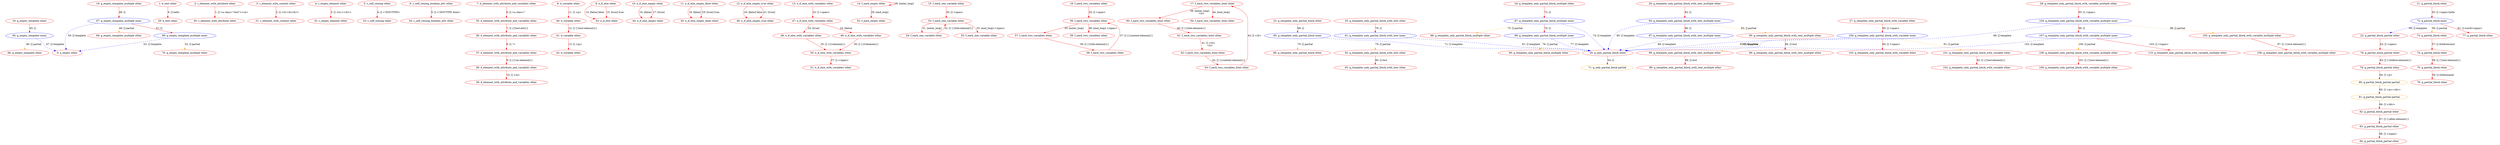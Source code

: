 digraph {
    0 [ label = "0: a_empty other" color = red]
    1 [ label = "1: b_text other" color = red]
    2 [ label = "2: c_element_with_attribute other" color = red]
    3 [ label = "3: c_element_with_content other" color = red]
    4 [ label = "4: c_empty_element other" color = red]
    5 [ label = "5: c_self_closing other" color = red]
    6 [ label = "6: c_self_closing_boolean_attr other" color = red]
    7 [ label = "7: d_element_with_attribute_and_variables other" color = red]
    8 [ label = "8: d_variable other" color = red]
    9 [ label = "9: e_if_else other" color = red]
    10 [ label = "10: e_if_else_empty other" color = red]
    11 [ label = "11: e_if_else_empty_false other" color = red]
    12 [ label = "12: e_if_else_empty_true other" color = red]
    13 [ label = "13: e_if_else_with_variables other" color = red]
    14 [ label = "14: f_each_empty other" color = red]
    15 [ label = "15: f_each_one_variable other" color = red]
    16 [ label = "16: f_each_two_variables other" color = red]
    17 [ label = "17: f_each_two_variables_html other" color = red]
    18 [ label = "18: g_empty_template other" color = red]
    19 [ label = "19: g_empty_template_multiple other" color = red]
    20 [ label = "20: g_only_partial_block other" color = red]
    21 [ label = "21: g_partial_block other" color = red]
    22 [ label = "22: g_partial_block_partial other" color = red]
    23 [ label = "23: g_template_only_partial_block other" color = red]
    24 [ label = "24: g_template_only_partial_block_multiple other" color = red]
    25 [ label = "25: g_template_only_partial_block_with_text other" color = red]
    26 [ label = "26: g_template_only_partial_block_with_text_multiple other" color = red]
    27 [ label = "27: g_template_only_partial_block_with_variable other" color = red]
    28 [ label = "28: g_template_only_partial_block_with_variable_multiple other" color = red]
    29 [ label = "29: b_text other" color = red]
    30 [ label = "30: c_element_with_attribute other" color = red]
    31 [ label = "31: c_element_with_content other" color = red]
    32 [ label = "32: c_empty_element other" color = red]
    33 [ label = "33: c_self_closing other" color = red]
    34 [ label = "34: c_self_closing_boolean_attr other" color = red]
    35 [ label = "35: d_element_with_attribute_and_variables other" color = red]
    36 [ label = "36: d_element_with_attribute_and_variables other" color = red]
    37 [ label = "37: d_element_with_attribute_and_variables other" color = red]
    38 [ label = "38: d_element_with_attribute_and_variables other" color = red]
    39 [ label = "39: d_element_with_attribute_and_variables other" color = red]
    40 [ label = "40: d_variable other" color = red]
    41 [ label = "41: d_variable other" color = red]
    42 [ label = "42: d_variable other" color = red]
    43 [ label = "43: e_if_else other" color = red]
    44 [ label = "44: e_if_else_empty other" color = red]
    45 [ label = "45: e_if_else_empty_false other" color = red]
    46 [ label = "46: e_if_else_empty_true other" color = red]
    47 [ label = "47: e_if_else_with_variables other" color = red]
    48 [ label = "48: e_if_else_with_variables other" color = red]
    49 [ label = "49: e_if_else_with_variables other" color = red]
    50 [ label = "50: e_if_else_with_variables other" color = red]
    51 [ label = "51: e_if_else_with_variables other" color = red]
    52 [ label = "52: f_each_empty other" color = red]
    53 [ label = "53: f_each_one_variable other" color = red]
    54 [ label = "54: f_each_one_variable other" color = red]
    55 [ label = "55: f_each_one_variable other" color = red]
    56 [ label = "56: f_each_two_variables other" color = red]
    57 [ label = "57: f_each_two_variables other" color = red]
    58 [ label = "58: f_each_two_variables other" color = red]
    59 [ label = "59: f_each_two_variables other" color = red]
    60 [ label = "60: f_each_two_variables_html other" color = red]
    61 [ label = "61: f_each_two_variables_html other" color = red]
    62 [ label = "62: f_each_two_variables_html other" color = red]
    63 [ label = "63: f_each_two_variables_html other" color = red]
    64 [ label = "64: f_each_two_variables_html other" color = red]
    65 [ label = "65: g_empty_template inner" color = blue]
    66 [ label = "66: g_empty_template other" color = red]
    67 [ label = "67: g_empty_template_multiple inner" color = blue]
    68 [ label = "68: g_empty_template_multiple other" color = red]
    69 [ label = "69: g_empty_template_multiple inner" color = blue]
    70 [ label = "70: g_empty_template_multiple other" color = red]
    71 [ label = "71: g_only_partial_block partial" color = orange]
    72 [ label = "72: g_partial_block inner" color = blue]
    73 [ label = "73: g_partial_block other" color = red]
    74 [ label = "74: g_partial_block other" color = red]
    75 [ label = "75: g_partial_block other" color = red]
    76 [ label = "76: g_partial_block other" color = red]
    77 [ label = "77: g_partial_block other" color = red]
    78 [ label = "78: g_partial_block_partial other" color = red]
    79 [ label = "79: g_partial_block_partial other" color = red]
    80 [ label = "80: g_partial_block_partial partial" color = orange]
    81 [ label = "81: g_partial_block_partial partial" color = orange]
    82 [ label = "82: g_partial_block_partial other" color = red]
    83 [ label = "83: g_partial_block_partial other" color = red]
    84 [ label = "84: g_partial_block_partial other" color = red]
    85 [ label = "85: g_template_only_partial_block inner" color = blue]
    86 [ label = "86: g_template_only_partial_block other" color = red]
    87 [ label = "87: g_template_only_partial_block_multiple inner" color = blue]
    88 [ label = "88: g_template_only_partial_block_multiple other" color = red]
    89 [ label = "89: g_template_only_partial_block_multiple inner" color = blue]
    90 [ label = "90: g_template_only_partial_block_multiple other" color = red]
    91 [ label = "91: g_template_only_partial_block_with_text inner" color = blue]
    92 [ label = "92: g_template_only_partial_block_with_text other" color = red]
    93 [ label = "93: g_template_only_partial_block_with_text other" color = red]
    94 [ label = "94: g_template_only_partial_block_with_text_multiple inner" color = blue]
    95 [ label = "95: g_template_only_partial_block_with_text_multiple other" color = red]
    96 [ label = "96: g_template_only_partial_block_with_text_multiple other" color = red]
    97 [ label = "97: g_template_only_partial_block_with_text_multiple inner" color = blue]
    98 [ label = "98: g_template_only_partial_block_with_text_multiple other" color = red]
    99 [ label = "99: g_template_only_partial_block_with_text_multiple other" color = red]
    100 [ label = "100: g_template_only_partial_block_with_variable inner" color = blue]
    101 [ label = "101: g_template_only_partial_block_with_variable other" color = red]
    102 [ label = "102: g_template_only_partial_block_with_variable other" color = red]
    103 [ label = "103: g_template_only_partial_block_with_variable other" color = red]
    104 [ label = "104: g_template_only_partial_block_with_variable_multiple inner" color = blue]
    105 [ label = "105: g_template_only_partial_block_with_variable_multiple other" color = red]
    106 [ label = "106: g_template_only_partial_block_with_variable_multiple other" color = red]
    107 [ label = "107: g_template_only_partial_block_with_variable_multiple inner" color = blue]
    108 [ label = "108: g_template_only_partial_block_with_variable_multiple other" color = red]
    109 [ label = "109: g_template_only_partial_block_with_variable_multiple other" color = red]
    110 [ label = "110: g_template_only_partial_block_with_variable_multiple other" color = red]
    1 -> 29 [ label = "0: [] hello" color = red]
    2 -> 30 [ label = "1: [] <a class=\"test\"></a>" color = red]
    3 -> 31 [ label = "2: [] <h1>hi</h1>" color = red]
    4 -> 32 [ label = "3: [] <h1></h1>" color = red]
    5 -> 33 [ label = "4: [] <!DOCTYPE>" color = red]
    6 -> 34 [ label = "5: [] <!DOCTYPE html>" color = red]
    7 -> 35 [ label = "6: [] <a class=\"" color = red]
    35 -> 36 [ label = "7: [] {{test:attr}}" color = red]
    36 -> 37 [ label = "8: [] \">" color = red]
    37 -> 38 [ label = "9: [] {{var:element}}" color = red]
    38 -> 39 [ label = "10: [] </a>" color = red]
    8 -> 40 [ label = "11: [] <p>" color = red]
    40 -> 41 [ label = "12: [] {{test:element}}" color = red]
    41 -> 42 [ label = "13: [] </p>" color = red]
    9 -> 43 [ label = "14: [false] false" color = red]
    9 -> 43 [ label = "15: [true] true" color = red]
    10 -> 44 [ label = "16: [false] " color = red]
    10 -> 44 [ label = "17: [true] " color = red]
    11 -> 45 [ label = "18: [false] " color = red]
    11 -> 45 [ label = "19: [true] true" color = red]
    12 -> 46 [ label = "20: [false] false" color = red]
    12 -> 46 [ label = "21: [true] " color = red]
    13 -> 47 [ label = "22: [] <span>" color = red]
    47 -> 48 [ label = "23: [true] " color = red]
    47 -> 49 [ label = "24: [false] " color = red]
    48 -> 50 [ label = "25: [] {{t:element}}" color = red]
    49 -> 50 [ label = "26: [] {{f:element}}" color = red]
    50 -> 51 [ label = "27: [] </span>" color = red]
    14 -> 14 [ label = "28: [enter_loop] " color = red]
    14 -> 52 [ label = "29: [end_loop] " color = red]
    15 -> 53 [ label = "30: [] <span>" color = red]
    53 -> 54 [ label = "31: [enter_loop] " color = red]
    54 -> 53 [ label = "32: [] {{title:element}}" color = red]
    53 -> 55 [ label = "33: [end_loop] </span>" color = red]
    16 -> 56 [ label = "34: [] <span>" color = red]
    56 -> 57 [ label = "35: [enter_loop] " color = red]
    57 -> 58 [ label = "36: [] {{title:element}}" color = red]
    58 -> 56 [ label = "37: [] {{content:element}}" color = red]
    56 -> 59 [ label = "38: [end_loop] </span>" color = red]
    17 -> 60 [ label = "39: [enter_loop] 
    <li>" color = red]
    60 -> 61 [ label = "40: [] {{title:element}}" color = red]
    61 -> 62 [ label = "41: [] </li>
    <li>" color = red]
    62 -> 63 [ label = "42: [] {{content:element}}" color = red]
    63 -> 17 [ label = "43: [] </li>
" color = red]
    17 -> 64 [ label = "44: [end_loop] " color = red]
    18 -> 65 [ label = "45: [] " color = red]
    65 -> 66 [ label = "46: [] partial" style = dashed color = orange]
    65 -> 0 [ label = "47: [] template" style = dashed color = blue]
    19 -> 67 [ label = "48: [] " color = red]
    67 -> 68 [ label = "49: [] partial" style = dashed color = orange]
    67 -> 0 [ label = "50: [] template" style = dashed color = blue]
    67 -> 69 [ label = "51: [] " color = red]
    69 -> 70 [ label = "52: [] partial" style = dashed color = orange]
    69 -> 0 [ label = "53: [] template" style = dashed color = blue]
    20 -> 71 [ label = "54: [] " color = red]
    21 -> 72 [ label = "55: [] <span>hello" color = red]
    72 -> 73 [ label = "56: [] partial" style = dashed color = orange]
    73 -> 74 [ label = "57: [] childrenstart" color = red]
    74 -> 75 [ label = "58: [] {{test:element}}" color = red]
    75 -> 76 [ label = "59: [] childrenend" color = red]
    72 -> 22 [ label = "60: [] template" style = dashed color = blue]
    72 -> 77 [ label = "61: [] world</span>" color = red]
    22 -> 78 [ label = "62: [] <span>" color = red]
    78 -> 79 [ label = "63: [] {{before:element}}" color = red]
    79 -> 80 [ label = "64: [] <p>" color = red]
    80 -> 81 [ label = "65: [] </p><div>" color = red]
    81 -> 82 [ label = "66: [] </div>" color = red]
    82 -> 83 [ label = "67: [] {{after:element}}" color = red]
    83 -> 84 [ label = "68: [] </span>" color = red]
    23 -> 85 [ label = "69: [] " color = red]
    85 -> 86 [ label = "70: [] partial" style = dashed color = orange]
    85 -> 20 [ label = "71: [] template" style = dashed color = blue]
    24 -> 87 [ label = "72: [] " color = red]
    87 -> 88 [ label = "73: [] partial" style = dashed color = orange]
    87 -> 20 [ label = "74: [] template" style = dashed color = blue]
    87 -> 89 [ label = "75: [] " color = red]
    89 -> 90 [ label = "76: [] partial" style = dashed color = orange]
    89 -> 20 [ label = "77: [] template" style = dashed color = blue]
    25 -> 91 [ label = "78: [] " color = red]
    91 -> 92 [ label = "79: [] partial" style = dashed color = orange]
    92 -> 93 [ label = "80: [] test" color = red]
    91 -> 20 [ label = "81: [] template" style = dashed color = blue]
    26 -> 94 [ label = "82: [] " color = red]
    94 -> 95 [ label = "83: [] partial" style = dashed color = orange]
    95 -> 96 [ label = "84: [] test" color = red]
    94 -> 20 [ label = "85: [] template" style = dashed color = blue]
    94 -> 97 [ label = "86: [] " color = red]
    97 -> 98 [ label = "87: [] partial" style = dashed color = orange]
    98 -> 99 [ label = "88: [] test" color = red]
    97 -> 20 [ label = "89: [] template" style = dashed color = blue]
    27 -> 100 [ label = "90: [] <span>" color = red]
    100 -> 101 [ label = "91: [] partial" style = dashed color = orange]
    101 -> 102 [ label = "92: [] {{test:element}}" color = red]
    100 -> 20 [ label = "93: [] template" style = dashed color = blue]
    100 -> 103 [ label = "94: [] </span>" color = red]
    28 -> 104 [ label = "95: [] <span>" color = red]
    104 -> 105 [ label = "96: [] partial" style = dashed color = orange]
    105 -> 106 [ label = "97: [] {{test:element}}" color = red]
    104 -> 20 [ label = "98: [] template" style = dashed color = blue]
    104 -> 107 [ label = "99: [] " color = red]
    107 -> 108 [ label = "100: [] partial" style = dashed color = orange]
    108 -> 109 [ label = "101: [] {{test:element}}" color = red]
    107 -> 20 [ label = "102: [] template" style = dashed color = blue]
    107 -> 110 [ label = "103: [] </span>" color = red]
}
